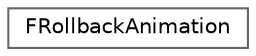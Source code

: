 digraph "Graphical Class Hierarchy"
{
 // LATEX_PDF_SIZE
  bgcolor="transparent";
  edge [fontname=Helvetica,fontsize=10,labelfontname=Helvetica,labelfontsize=10];
  node [fontname=Helvetica,fontsize=10,shape=box,height=0.2,width=0.4];
  rankdir="LR";
  Node0 [id="Node000000",label="FRollbackAnimation",height=0.2,width=0.4,color="grey40", fillcolor="white", style="filled",URL="$struct_f_rollback_animation.html",tooltip=" "];
}
